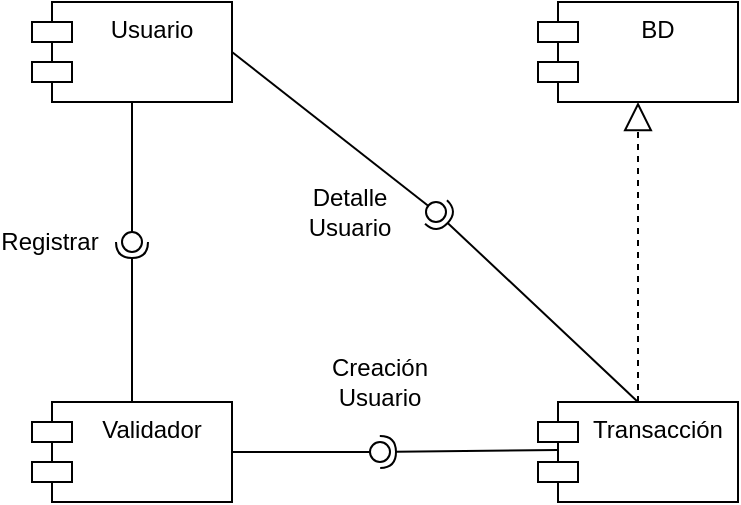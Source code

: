 <mxfile version="13.6.2" type="device"><diagram id="jxi8mkM71hyqfxg96H8j" name="Page-1"><mxGraphModel dx="1422" dy="815" grid="1" gridSize="10" guides="1" tooltips="1" connect="1" arrows="1" fold="1" page="1" pageScale="1" pageWidth="827" pageHeight="1169" math="0" shadow="0"><root><mxCell id="0"/><mxCell id="1" parent="0"/><mxCell id="J14TYjXIAADfaP4xgyfR-1" value="Usuario" style="shape=module;align=left;spacingLeft=20;align=center;verticalAlign=top;" vertex="1" parent="1"><mxGeometry x="111" y="110" width="100" height="50" as="geometry"/></mxCell><mxCell id="J14TYjXIAADfaP4xgyfR-2" value="" style="rounded=0;orthogonalLoop=1;jettySize=auto;html=1;endArrow=none;endFill=0;exitX=0.5;exitY=1;exitDx=0;exitDy=0;" edge="1" target="J14TYjXIAADfaP4xgyfR-4" parent="1" source="J14TYjXIAADfaP4xgyfR-1"><mxGeometry relative="1" as="geometry"><mxPoint x="160" y="180" as="sourcePoint"/></mxGeometry></mxCell><mxCell id="J14TYjXIAADfaP4xgyfR-3" value="" style="rounded=0;orthogonalLoop=1;jettySize=auto;html=1;endArrow=halfCircle;endFill=0;entryX=0.5;entryY=0.5;entryDx=0;entryDy=0;endSize=6;strokeWidth=1;exitX=0.5;exitY=0;exitDx=0;exitDy=0;" edge="1" target="J14TYjXIAADfaP4xgyfR-4" parent="1" source="J14TYjXIAADfaP4xgyfR-9"><mxGeometry relative="1" as="geometry"><mxPoint x="161" y="315" as="sourcePoint"/></mxGeometry></mxCell><mxCell id="J14TYjXIAADfaP4xgyfR-4" value="" style="ellipse;whiteSpace=wrap;html=1;fontFamily=Helvetica;fontSize=12;fontColor=#000000;align=center;strokeColor=#000000;fillColor=#ffffff;points=[];aspect=fixed;resizable=0;" vertex="1" parent="1"><mxGeometry x="156" y="225" width="10" height="10" as="geometry"/></mxCell><mxCell id="J14TYjXIAADfaP4xgyfR-8" value="Registrar" style="text;html=1;strokeColor=none;fillColor=none;align=center;verticalAlign=middle;whiteSpace=wrap;rounded=0;" vertex="1" parent="1"><mxGeometry x="100" y="220" width="40" height="20" as="geometry"/></mxCell><mxCell id="J14TYjXIAADfaP4xgyfR-9" value="Validador" style="shape=module;align=left;spacingLeft=20;align=center;verticalAlign=top;" vertex="1" parent="1"><mxGeometry x="111" y="310" width="100" height="50" as="geometry"/></mxCell><mxCell id="J14TYjXIAADfaP4xgyfR-10" value="" style="rounded=0;orthogonalLoop=1;jettySize=auto;html=1;endArrow=none;endFill=0;exitX=1;exitY=0.5;exitDx=0;exitDy=0;" edge="1" target="J14TYjXIAADfaP4xgyfR-12" parent="1" source="J14TYjXIAADfaP4xgyfR-9"><mxGeometry relative="1" as="geometry"><mxPoint x="270" y="335" as="sourcePoint"/></mxGeometry></mxCell><mxCell id="J14TYjXIAADfaP4xgyfR-11" value="" style="rounded=0;orthogonalLoop=1;jettySize=auto;html=1;endArrow=halfCircle;endFill=0;entryX=0.5;entryY=0.5;entryDx=0;entryDy=0;endSize=6;strokeWidth=1;exitX=0.1;exitY=0.48;exitDx=0;exitDy=0;exitPerimeter=0;" edge="1" target="J14TYjXIAADfaP4xgyfR-12" parent="1" source="J14TYjXIAADfaP4xgyfR-14"><mxGeometry relative="1" as="geometry"><mxPoint x="305" y="335" as="sourcePoint"/></mxGeometry></mxCell><mxCell id="J14TYjXIAADfaP4xgyfR-12" value="" style="ellipse;whiteSpace=wrap;html=1;fontFamily=Helvetica;fontSize=12;fontColor=#000000;align=center;strokeColor=#000000;fillColor=#ffffff;points=[];aspect=fixed;resizable=0;" vertex="1" parent="1"><mxGeometry x="280" y="330" width="10" height="10" as="geometry"/></mxCell><mxCell id="J14TYjXIAADfaP4xgyfR-13" value="Creación Usuario" style="text;html=1;strokeColor=none;fillColor=none;align=center;verticalAlign=middle;whiteSpace=wrap;rounded=0;" vertex="1" parent="1"><mxGeometry x="265" y="290" width="40" height="20" as="geometry"/></mxCell><mxCell id="J14TYjXIAADfaP4xgyfR-14" value="Transacción" style="shape=module;align=left;spacingLeft=20;align=center;verticalAlign=top;" vertex="1" parent="1"><mxGeometry x="364" y="310" width="100" height="50" as="geometry"/></mxCell><mxCell id="J14TYjXIAADfaP4xgyfR-15" value="BD" style="shape=module;align=left;spacingLeft=20;align=center;verticalAlign=top;" vertex="1" parent="1"><mxGeometry x="364" y="110" width="100" height="50" as="geometry"/></mxCell><mxCell id="J14TYjXIAADfaP4xgyfR-16" value="" style="endArrow=block;dashed=1;endFill=0;endSize=12;html=1;entryX=0.5;entryY=1;entryDx=0;entryDy=0;exitX=0.5;exitY=0;exitDx=0;exitDy=0;" edge="1" parent="1" source="J14TYjXIAADfaP4xgyfR-14" target="J14TYjXIAADfaP4xgyfR-15"><mxGeometry width="160" relative="1" as="geometry"><mxPoint x="414" y="360" as="sourcePoint"/><mxPoint x="610" y="260" as="targetPoint"/></mxGeometry></mxCell><mxCell id="J14TYjXIAADfaP4xgyfR-21" value="Detalle Usuario" style="text;html=1;strokeColor=none;fillColor=none;align=center;verticalAlign=middle;whiteSpace=wrap;rounded=0;" vertex="1" parent="1"><mxGeometry x="250" y="205" width="40" height="20" as="geometry"/></mxCell><mxCell id="J14TYjXIAADfaP4xgyfR-33" value="" style="rounded=0;orthogonalLoop=1;jettySize=auto;html=1;endArrow=none;endFill=0;exitX=1;exitY=0.5;exitDx=0;exitDy=0;" edge="1" target="J14TYjXIAADfaP4xgyfR-35" parent="1" source="J14TYjXIAADfaP4xgyfR-1"><mxGeometry relative="1" as="geometry"><mxPoint x="293" y="215" as="sourcePoint"/></mxGeometry></mxCell><mxCell id="J14TYjXIAADfaP4xgyfR-34" value="" style="rounded=0;orthogonalLoop=1;jettySize=auto;html=1;endArrow=halfCircle;endFill=0;entryX=0.5;entryY=0.5;entryDx=0;entryDy=0;endSize=6;strokeWidth=1;exitX=0.5;exitY=0;exitDx=0;exitDy=0;" edge="1" target="J14TYjXIAADfaP4xgyfR-35" parent="1" source="J14TYjXIAADfaP4xgyfR-14"><mxGeometry relative="1" as="geometry"><mxPoint x="333" y="215" as="sourcePoint"/></mxGeometry></mxCell><mxCell id="J14TYjXIAADfaP4xgyfR-35" value="" style="ellipse;whiteSpace=wrap;html=1;fontFamily=Helvetica;fontSize=12;fontColor=#000000;align=center;strokeColor=#000000;fillColor=#ffffff;points=[];aspect=fixed;resizable=0;" vertex="1" parent="1"><mxGeometry x="308" y="210" width="10" height="10" as="geometry"/></mxCell></root></mxGraphModel></diagram></mxfile>